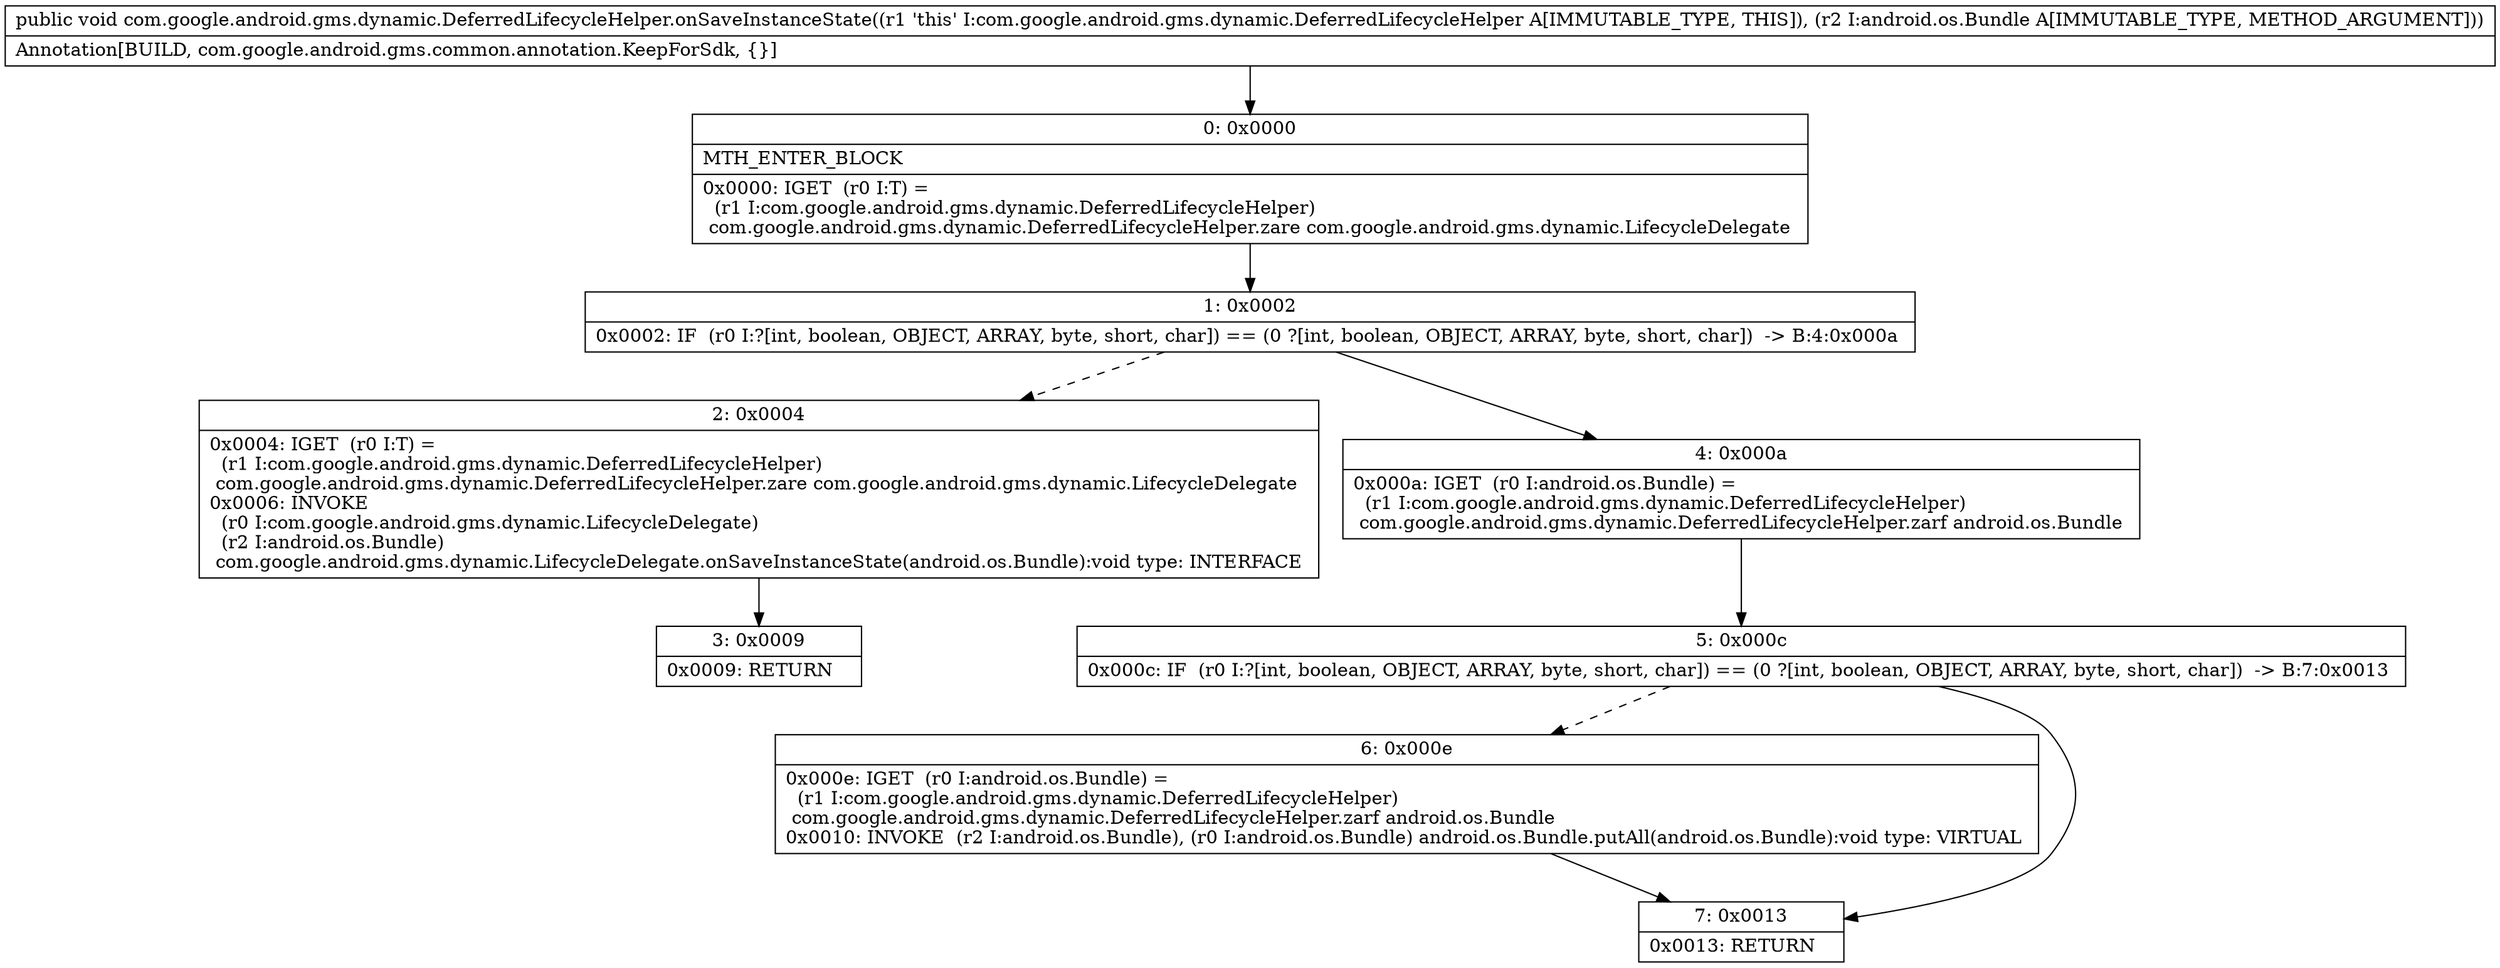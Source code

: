 digraph "CFG forcom.google.android.gms.dynamic.DeferredLifecycleHelper.onSaveInstanceState(Landroid\/os\/Bundle;)V" {
Node_0 [shape=record,label="{0\:\ 0x0000|MTH_ENTER_BLOCK\l|0x0000: IGET  (r0 I:T) = \l  (r1 I:com.google.android.gms.dynamic.DeferredLifecycleHelper)\l com.google.android.gms.dynamic.DeferredLifecycleHelper.zare com.google.android.gms.dynamic.LifecycleDelegate \l}"];
Node_1 [shape=record,label="{1\:\ 0x0002|0x0002: IF  (r0 I:?[int, boolean, OBJECT, ARRAY, byte, short, char]) == (0 ?[int, boolean, OBJECT, ARRAY, byte, short, char])  \-\> B:4:0x000a \l}"];
Node_2 [shape=record,label="{2\:\ 0x0004|0x0004: IGET  (r0 I:T) = \l  (r1 I:com.google.android.gms.dynamic.DeferredLifecycleHelper)\l com.google.android.gms.dynamic.DeferredLifecycleHelper.zare com.google.android.gms.dynamic.LifecycleDelegate \l0x0006: INVOKE  \l  (r0 I:com.google.android.gms.dynamic.LifecycleDelegate)\l  (r2 I:android.os.Bundle)\l com.google.android.gms.dynamic.LifecycleDelegate.onSaveInstanceState(android.os.Bundle):void type: INTERFACE \l}"];
Node_3 [shape=record,label="{3\:\ 0x0009|0x0009: RETURN   \l}"];
Node_4 [shape=record,label="{4\:\ 0x000a|0x000a: IGET  (r0 I:android.os.Bundle) = \l  (r1 I:com.google.android.gms.dynamic.DeferredLifecycleHelper)\l com.google.android.gms.dynamic.DeferredLifecycleHelper.zarf android.os.Bundle \l}"];
Node_5 [shape=record,label="{5\:\ 0x000c|0x000c: IF  (r0 I:?[int, boolean, OBJECT, ARRAY, byte, short, char]) == (0 ?[int, boolean, OBJECT, ARRAY, byte, short, char])  \-\> B:7:0x0013 \l}"];
Node_6 [shape=record,label="{6\:\ 0x000e|0x000e: IGET  (r0 I:android.os.Bundle) = \l  (r1 I:com.google.android.gms.dynamic.DeferredLifecycleHelper)\l com.google.android.gms.dynamic.DeferredLifecycleHelper.zarf android.os.Bundle \l0x0010: INVOKE  (r2 I:android.os.Bundle), (r0 I:android.os.Bundle) android.os.Bundle.putAll(android.os.Bundle):void type: VIRTUAL \l}"];
Node_7 [shape=record,label="{7\:\ 0x0013|0x0013: RETURN   \l}"];
MethodNode[shape=record,label="{public void com.google.android.gms.dynamic.DeferredLifecycleHelper.onSaveInstanceState((r1 'this' I:com.google.android.gms.dynamic.DeferredLifecycleHelper A[IMMUTABLE_TYPE, THIS]), (r2 I:android.os.Bundle A[IMMUTABLE_TYPE, METHOD_ARGUMENT]))  | Annotation[BUILD, com.google.android.gms.common.annotation.KeepForSdk, \{\}]\l}"];
MethodNode -> Node_0;
Node_0 -> Node_1;
Node_1 -> Node_2[style=dashed];
Node_1 -> Node_4;
Node_2 -> Node_3;
Node_4 -> Node_5;
Node_5 -> Node_6[style=dashed];
Node_5 -> Node_7;
Node_6 -> Node_7;
}


